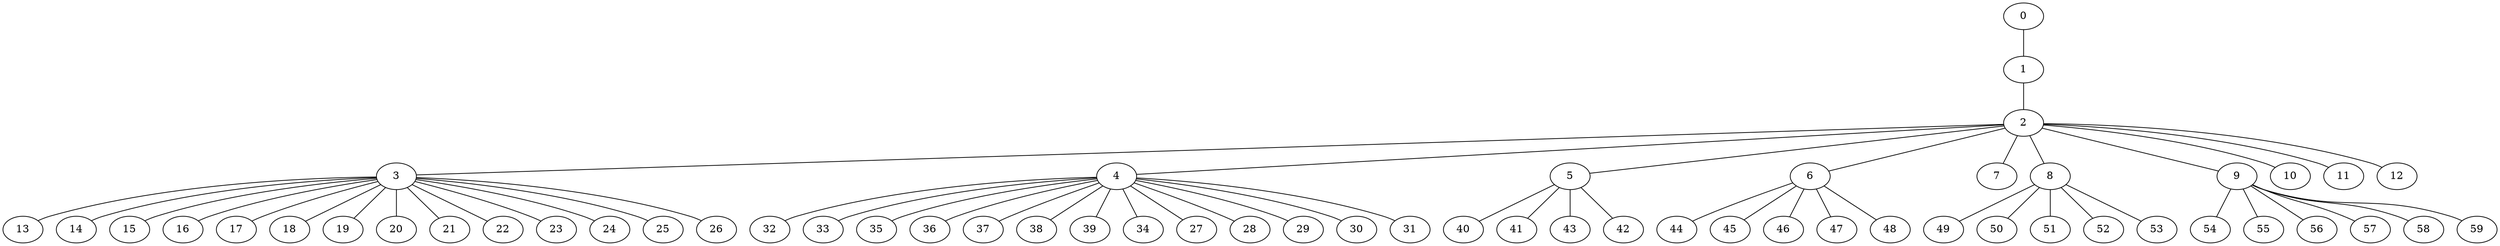 
graph graphname {
    0 -- 1
1 -- 2
2 -- 3
2 -- 4
2 -- 5
2 -- 6
2 -- 7
2 -- 8
2 -- 9
2 -- 10
2 -- 11
2 -- 12
3 -- 13
3 -- 14
3 -- 15
3 -- 16
3 -- 17
3 -- 18
3 -- 19
3 -- 20
3 -- 21
3 -- 22
3 -- 23
3 -- 24
3 -- 25
3 -- 26
4 -- 32
4 -- 33
4 -- 35
4 -- 36
4 -- 37
4 -- 38
4 -- 39
4 -- 34
4 -- 27
4 -- 28
4 -- 29
4 -- 30
4 -- 31
5 -- 40
5 -- 41
5 -- 43
5 -- 42
6 -- 44
6 -- 45
6 -- 46
6 -- 47
6 -- 48
8 -- 49
8 -- 50
8 -- 51
8 -- 52
8 -- 53
9 -- 54
9 -- 55
9 -- 56
9 -- 57
9 -- 58
9 -- 59

}
